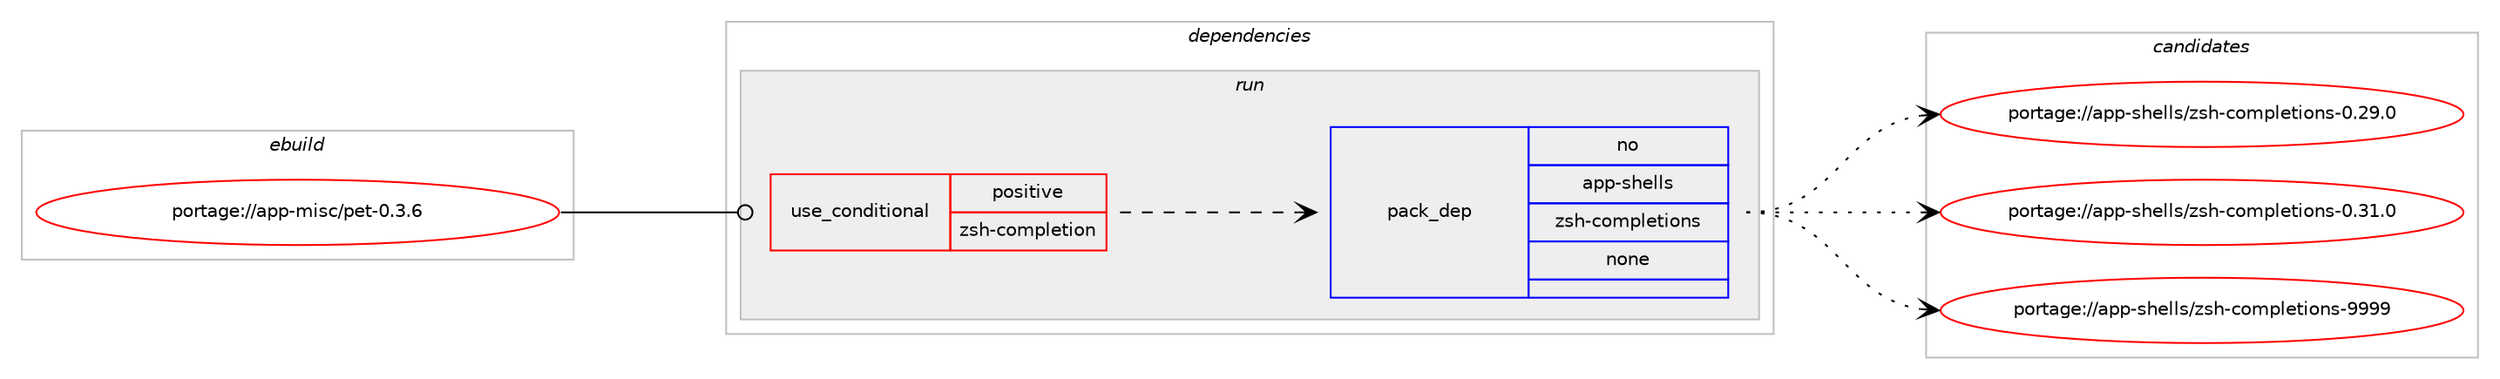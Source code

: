 digraph prolog {

# *************
# Graph options
# *************

newrank=true;
concentrate=true;
compound=true;
graph [rankdir=LR,fontname=Helvetica,fontsize=10,ranksep=1.5];#, ranksep=2.5, nodesep=0.2];
edge  [arrowhead=vee];
node  [fontname=Helvetica,fontsize=10];

# **********
# The ebuild
# **********

subgraph cluster_leftcol {
color=gray;
rank=same;
label=<<i>ebuild</i>>;
id [label="portage://app-misc/pet-0.3.6", color=red, width=4, href="../app-misc/pet-0.3.6.svg"];
}

# ****************
# The dependencies
# ****************

subgraph cluster_midcol {
color=gray;
label=<<i>dependencies</i>>;
subgraph cluster_compile {
fillcolor="#eeeeee";
style=filled;
label=<<i>compile</i>>;
}
subgraph cluster_compileandrun {
fillcolor="#eeeeee";
style=filled;
label=<<i>compile and run</i>>;
}
subgraph cluster_run {
fillcolor="#eeeeee";
style=filled;
label=<<i>run</i>>;
subgraph cond8889 {
dependency35459 [label=<<TABLE BORDER="0" CELLBORDER="1" CELLSPACING="0" CELLPADDING="4"><TR><TD ROWSPAN="3" CELLPADDING="10">use_conditional</TD></TR><TR><TD>positive</TD></TR><TR><TD>zsh-completion</TD></TR></TABLE>>, shape=none, color=red];
subgraph pack26000 {
dependency35460 [label=<<TABLE BORDER="0" CELLBORDER="1" CELLSPACING="0" CELLPADDING="4" WIDTH="220"><TR><TD ROWSPAN="6" CELLPADDING="30">pack_dep</TD></TR><TR><TD WIDTH="110">no</TD></TR><TR><TD>app-shells</TD></TR><TR><TD>zsh-completions</TD></TR><TR><TD>none</TD></TR><TR><TD></TD></TR></TABLE>>, shape=none, color=blue];
}
dependency35459:e -> dependency35460:w [weight=20,style="dashed",arrowhead="vee"];
}
id:e -> dependency35459:w [weight=20,style="solid",arrowhead="odot"];
}
}

# **************
# The candidates
# **************

subgraph cluster_choices {
rank=same;
color=gray;
label=<<i>candidates</i>>;

subgraph choice26000 {
color=black;
nodesep=1;
choiceportage971121124511510410110810811547122115104459911110911210810111610511111011545484650574648 [label="portage://app-shells/zsh-completions-0.29.0", color=red, width=4,href="../app-shells/zsh-completions-0.29.0.svg"];
choiceportage971121124511510410110810811547122115104459911110911210810111610511111011545484651494648 [label="portage://app-shells/zsh-completions-0.31.0", color=red, width=4,href="../app-shells/zsh-completions-0.31.0.svg"];
choiceportage97112112451151041011081081154712211510445991111091121081011161051111101154557575757 [label="portage://app-shells/zsh-completions-9999", color=red, width=4,href="../app-shells/zsh-completions-9999.svg"];
dependency35460:e -> choiceportage971121124511510410110810811547122115104459911110911210810111610511111011545484650574648:w [style=dotted,weight="100"];
dependency35460:e -> choiceportage971121124511510410110810811547122115104459911110911210810111610511111011545484651494648:w [style=dotted,weight="100"];
dependency35460:e -> choiceportage97112112451151041011081081154712211510445991111091121081011161051111101154557575757:w [style=dotted,weight="100"];
}
}

}
